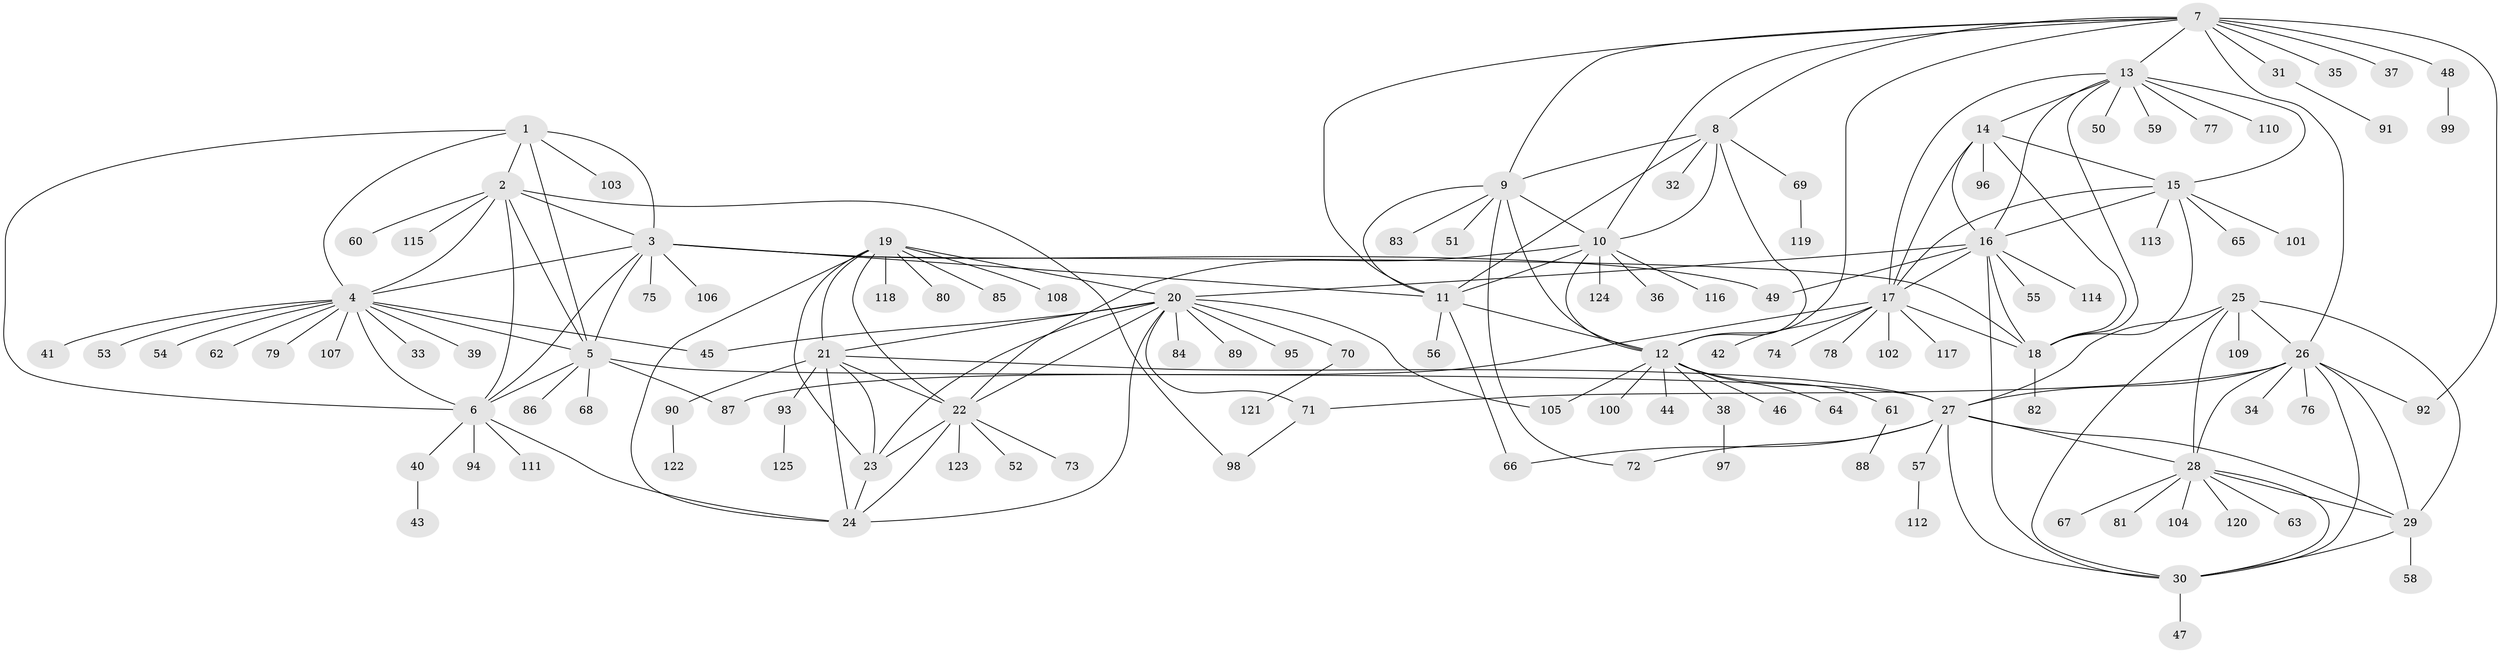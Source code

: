 // Generated by graph-tools (version 1.1) at 2025/15/03/09/25 04:15:48]
// undirected, 125 vertices, 189 edges
graph export_dot {
graph [start="1"]
  node [color=gray90,style=filled];
  1;
  2;
  3;
  4;
  5;
  6;
  7;
  8;
  9;
  10;
  11;
  12;
  13;
  14;
  15;
  16;
  17;
  18;
  19;
  20;
  21;
  22;
  23;
  24;
  25;
  26;
  27;
  28;
  29;
  30;
  31;
  32;
  33;
  34;
  35;
  36;
  37;
  38;
  39;
  40;
  41;
  42;
  43;
  44;
  45;
  46;
  47;
  48;
  49;
  50;
  51;
  52;
  53;
  54;
  55;
  56;
  57;
  58;
  59;
  60;
  61;
  62;
  63;
  64;
  65;
  66;
  67;
  68;
  69;
  70;
  71;
  72;
  73;
  74;
  75;
  76;
  77;
  78;
  79;
  80;
  81;
  82;
  83;
  84;
  85;
  86;
  87;
  88;
  89;
  90;
  91;
  92;
  93;
  94;
  95;
  96;
  97;
  98;
  99;
  100;
  101;
  102;
  103;
  104;
  105;
  106;
  107;
  108;
  109;
  110;
  111;
  112;
  113;
  114;
  115;
  116;
  117;
  118;
  119;
  120;
  121;
  122;
  123;
  124;
  125;
  1 -- 2;
  1 -- 3;
  1 -- 4;
  1 -- 5;
  1 -- 6;
  1 -- 103;
  2 -- 3;
  2 -- 4;
  2 -- 5;
  2 -- 6;
  2 -- 60;
  2 -- 98;
  2 -- 115;
  3 -- 4;
  3 -- 5;
  3 -- 6;
  3 -- 11;
  3 -- 18;
  3 -- 49;
  3 -- 75;
  3 -- 106;
  4 -- 5;
  4 -- 6;
  4 -- 33;
  4 -- 39;
  4 -- 41;
  4 -- 45;
  4 -- 53;
  4 -- 54;
  4 -- 62;
  4 -- 79;
  4 -- 107;
  5 -- 6;
  5 -- 27;
  5 -- 68;
  5 -- 86;
  5 -- 87;
  6 -- 24;
  6 -- 40;
  6 -- 94;
  6 -- 111;
  7 -- 8;
  7 -- 9;
  7 -- 10;
  7 -- 11;
  7 -- 12;
  7 -- 13;
  7 -- 26;
  7 -- 31;
  7 -- 35;
  7 -- 37;
  7 -- 48;
  7 -- 92;
  8 -- 9;
  8 -- 10;
  8 -- 11;
  8 -- 12;
  8 -- 32;
  8 -- 69;
  9 -- 10;
  9 -- 11;
  9 -- 12;
  9 -- 51;
  9 -- 72;
  9 -- 83;
  10 -- 11;
  10 -- 12;
  10 -- 22;
  10 -- 36;
  10 -- 116;
  10 -- 124;
  11 -- 12;
  11 -- 56;
  11 -- 66;
  12 -- 38;
  12 -- 44;
  12 -- 46;
  12 -- 61;
  12 -- 64;
  12 -- 100;
  12 -- 105;
  13 -- 14;
  13 -- 15;
  13 -- 16;
  13 -- 17;
  13 -- 18;
  13 -- 50;
  13 -- 59;
  13 -- 77;
  13 -- 110;
  14 -- 15;
  14 -- 16;
  14 -- 17;
  14 -- 18;
  14 -- 96;
  15 -- 16;
  15 -- 17;
  15 -- 18;
  15 -- 65;
  15 -- 101;
  15 -- 113;
  16 -- 17;
  16 -- 18;
  16 -- 20;
  16 -- 30;
  16 -- 49;
  16 -- 55;
  16 -- 114;
  17 -- 18;
  17 -- 42;
  17 -- 74;
  17 -- 78;
  17 -- 87;
  17 -- 102;
  17 -- 117;
  18 -- 82;
  19 -- 20;
  19 -- 21;
  19 -- 22;
  19 -- 23;
  19 -- 24;
  19 -- 80;
  19 -- 85;
  19 -- 108;
  19 -- 118;
  20 -- 21;
  20 -- 22;
  20 -- 23;
  20 -- 24;
  20 -- 45;
  20 -- 70;
  20 -- 71;
  20 -- 84;
  20 -- 89;
  20 -- 95;
  20 -- 105;
  21 -- 22;
  21 -- 23;
  21 -- 24;
  21 -- 27;
  21 -- 90;
  21 -- 93;
  22 -- 23;
  22 -- 24;
  22 -- 52;
  22 -- 73;
  22 -- 123;
  23 -- 24;
  25 -- 26;
  25 -- 27;
  25 -- 28;
  25 -- 29;
  25 -- 30;
  25 -- 109;
  26 -- 27;
  26 -- 28;
  26 -- 29;
  26 -- 30;
  26 -- 34;
  26 -- 71;
  26 -- 76;
  26 -- 92;
  27 -- 28;
  27 -- 29;
  27 -- 30;
  27 -- 57;
  27 -- 66;
  27 -- 72;
  28 -- 29;
  28 -- 30;
  28 -- 63;
  28 -- 67;
  28 -- 81;
  28 -- 104;
  28 -- 120;
  29 -- 30;
  29 -- 58;
  30 -- 47;
  31 -- 91;
  38 -- 97;
  40 -- 43;
  48 -- 99;
  57 -- 112;
  61 -- 88;
  69 -- 119;
  70 -- 121;
  71 -- 98;
  90 -- 122;
  93 -- 125;
}
